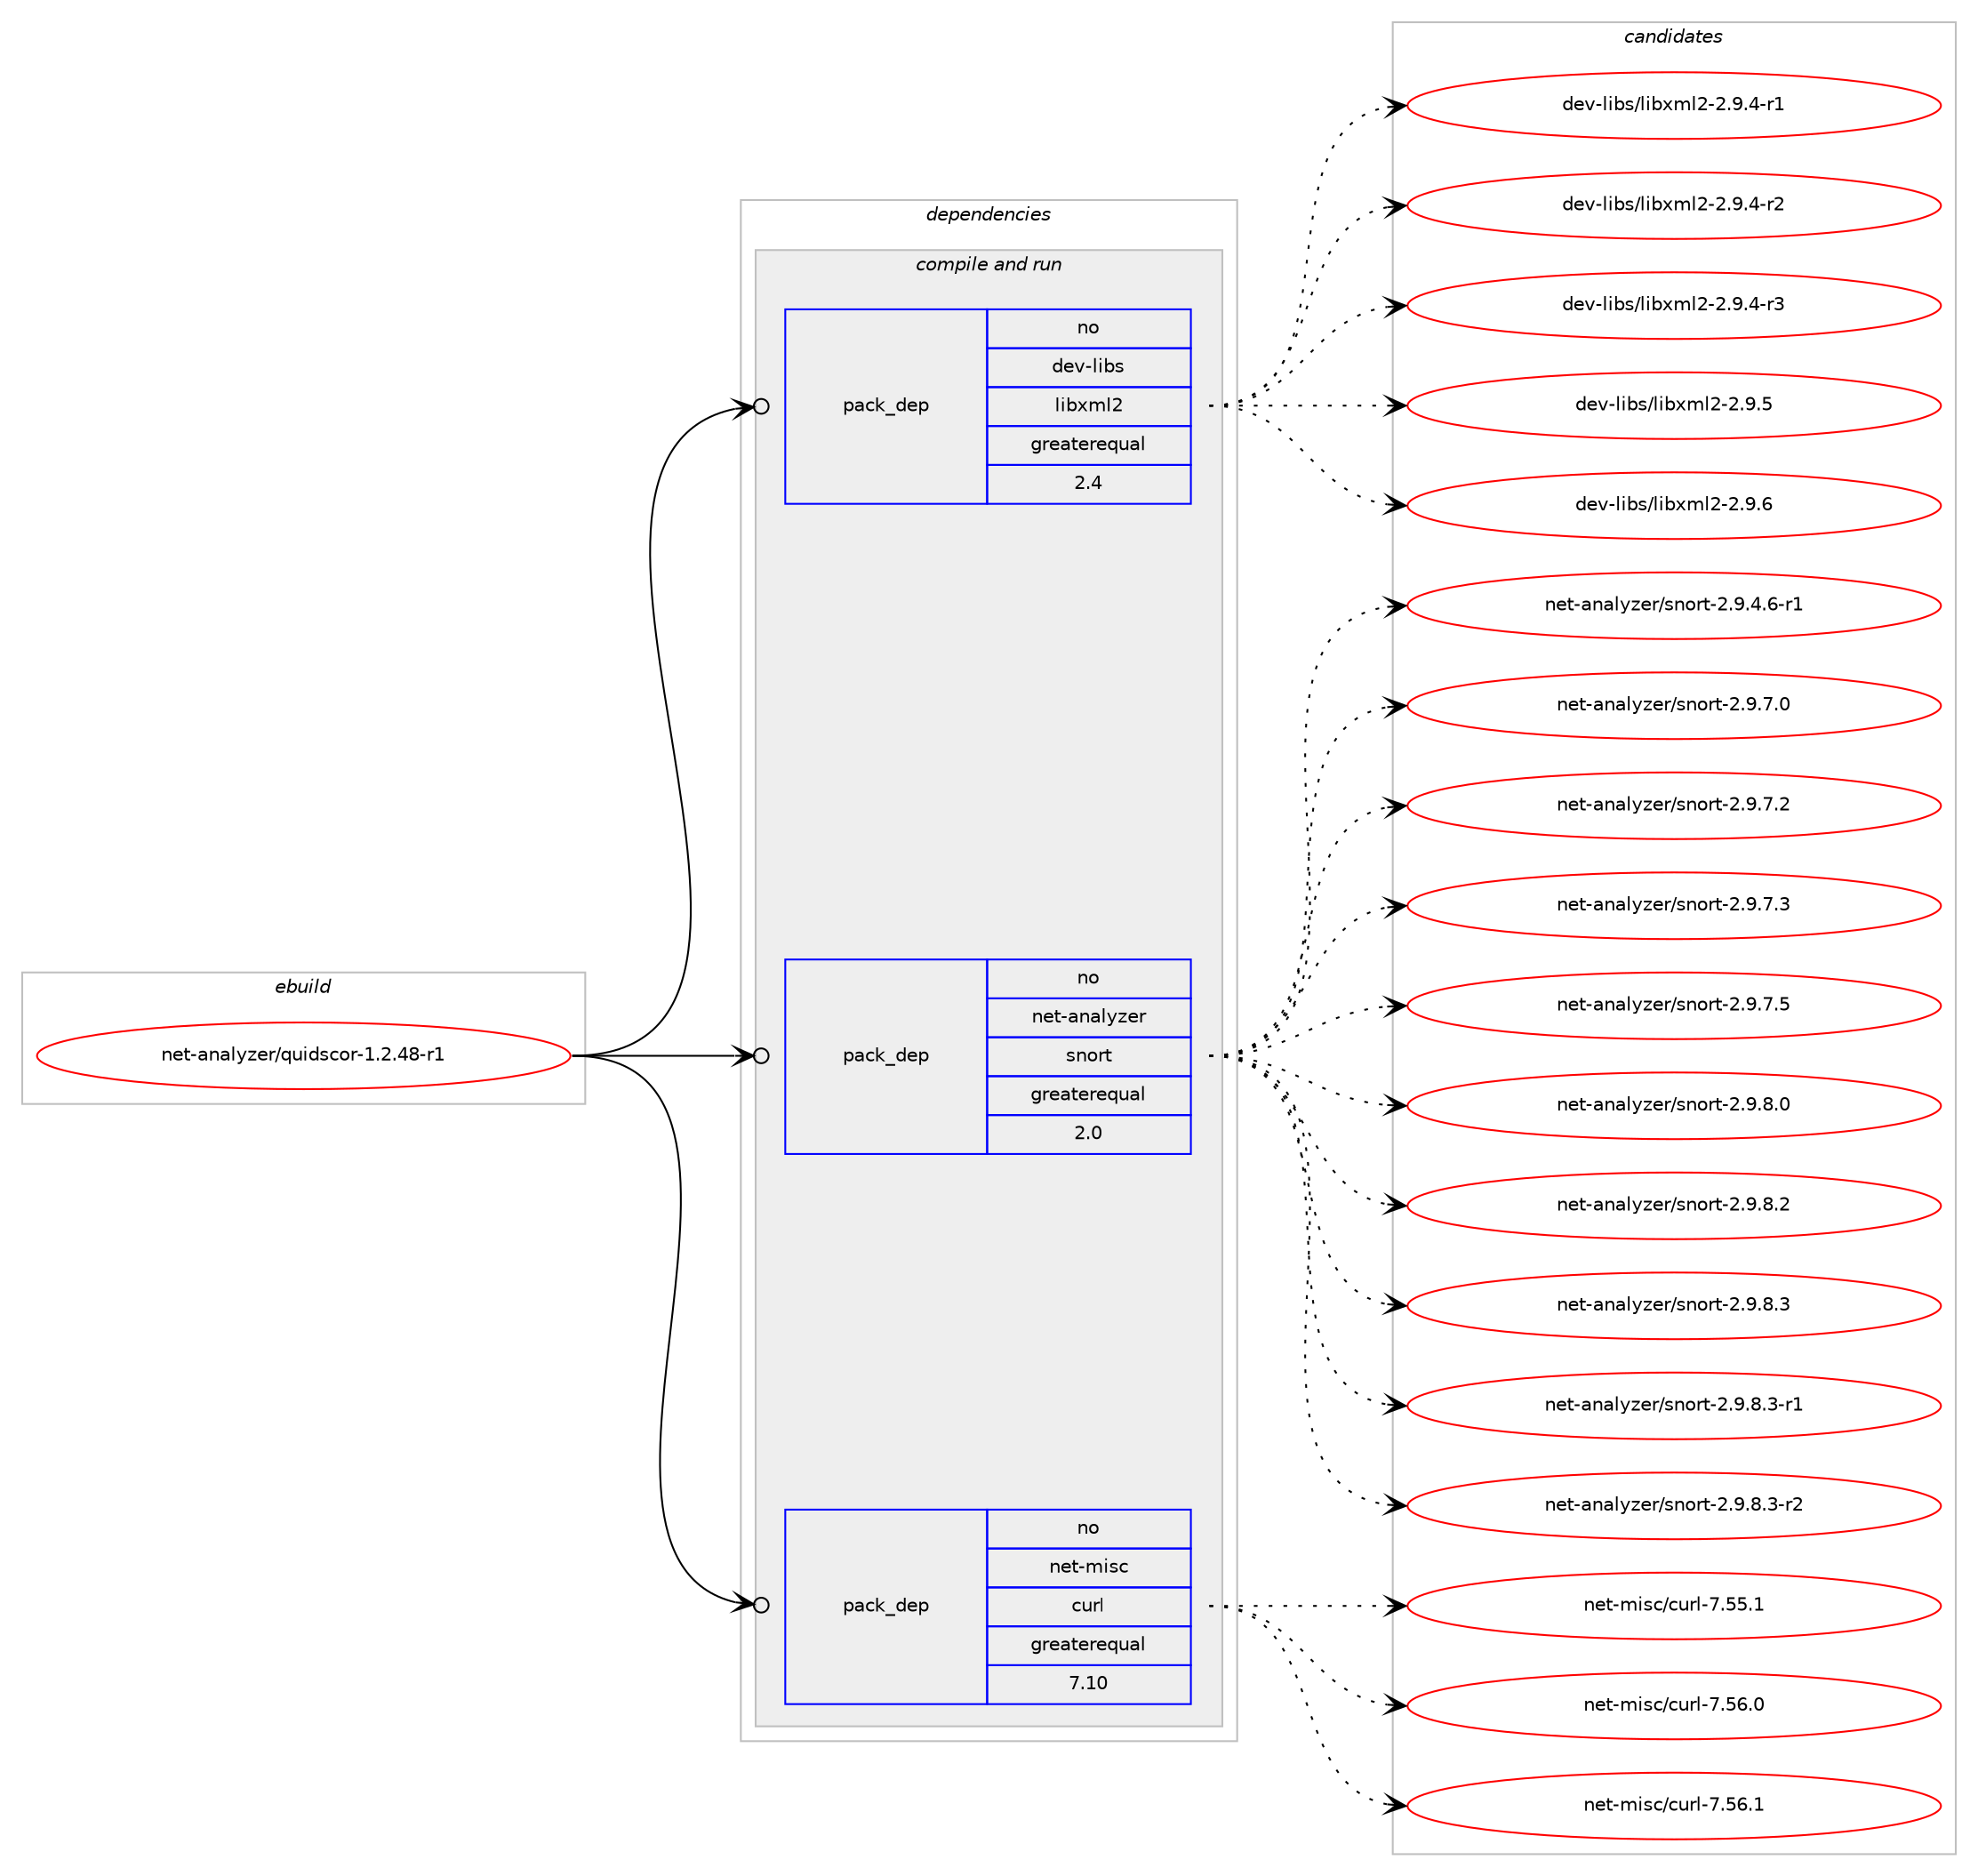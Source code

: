 digraph prolog {

# *************
# Graph options
# *************

newrank=true;
concentrate=true;
compound=true;
graph [rankdir=LR,fontname=Helvetica,fontsize=10,ranksep=1.5];#, ranksep=2.5, nodesep=0.2];
edge  [arrowhead=vee];
node  [fontname=Helvetica,fontsize=10];

# **********
# The ebuild
# **********

subgraph cluster_leftcol {
color=gray;
rank=same;
label=<<i>ebuild</i>>;
id [label="net-analyzer/quidscor-1.2.48-r1", color=red, width=4, href="../net-analyzer/quidscor-1.2.48-r1.svg"];
}

# ****************
# The dependencies
# ****************

subgraph cluster_midcol {
color=gray;
label=<<i>dependencies</i>>;
subgraph cluster_compile {
fillcolor="#eeeeee";
style=filled;
label=<<i>compile</i>>;
}
subgraph cluster_compileandrun {
fillcolor="#eeeeee";
style=filled;
label=<<i>compile and run</i>>;
subgraph pack297038 {
dependency402994 [label=<<TABLE BORDER="0" CELLBORDER="1" CELLSPACING="0" CELLPADDING="4" WIDTH="220"><TR><TD ROWSPAN="6" CELLPADDING="30">pack_dep</TD></TR><TR><TD WIDTH="110">no</TD></TR><TR><TD>dev-libs</TD></TR><TR><TD>libxml2</TD></TR><TR><TD>greaterequal</TD></TR><TR><TD>2.4</TD></TR></TABLE>>, shape=none, color=blue];
}
id:e -> dependency402994:w [weight=20,style="solid",arrowhead="odotvee"];
subgraph pack297039 {
dependency402995 [label=<<TABLE BORDER="0" CELLBORDER="1" CELLSPACING="0" CELLPADDING="4" WIDTH="220"><TR><TD ROWSPAN="6" CELLPADDING="30">pack_dep</TD></TR><TR><TD WIDTH="110">no</TD></TR><TR><TD>net-analyzer</TD></TR><TR><TD>snort</TD></TR><TR><TD>greaterequal</TD></TR><TR><TD>2.0</TD></TR></TABLE>>, shape=none, color=blue];
}
id:e -> dependency402995:w [weight=20,style="solid",arrowhead="odotvee"];
subgraph pack297040 {
dependency402996 [label=<<TABLE BORDER="0" CELLBORDER="1" CELLSPACING="0" CELLPADDING="4" WIDTH="220"><TR><TD ROWSPAN="6" CELLPADDING="30">pack_dep</TD></TR><TR><TD WIDTH="110">no</TD></TR><TR><TD>net-misc</TD></TR><TR><TD>curl</TD></TR><TR><TD>greaterequal</TD></TR><TR><TD>7.10</TD></TR></TABLE>>, shape=none, color=blue];
}
id:e -> dependency402996:w [weight=20,style="solid",arrowhead="odotvee"];
}
subgraph cluster_run {
fillcolor="#eeeeee";
style=filled;
label=<<i>run</i>>;
}
}

# **************
# The candidates
# **************

subgraph cluster_choices {
rank=same;
color=gray;
label=<<i>candidates</i>>;

subgraph choice297038 {
color=black;
nodesep=1;
choice10010111845108105981154710810598120109108504550465746524511449 [label="dev-libs/libxml2-2.9.4-r1", color=red, width=4,href="../dev-libs/libxml2-2.9.4-r1.svg"];
choice10010111845108105981154710810598120109108504550465746524511450 [label="dev-libs/libxml2-2.9.4-r2", color=red, width=4,href="../dev-libs/libxml2-2.9.4-r2.svg"];
choice10010111845108105981154710810598120109108504550465746524511451 [label="dev-libs/libxml2-2.9.4-r3", color=red, width=4,href="../dev-libs/libxml2-2.9.4-r3.svg"];
choice1001011184510810598115471081059812010910850455046574653 [label="dev-libs/libxml2-2.9.5", color=red, width=4,href="../dev-libs/libxml2-2.9.5.svg"];
choice1001011184510810598115471081059812010910850455046574654 [label="dev-libs/libxml2-2.9.6", color=red, width=4,href="../dev-libs/libxml2-2.9.6.svg"];
dependency402994:e -> choice10010111845108105981154710810598120109108504550465746524511449:w [style=dotted,weight="100"];
dependency402994:e -> choice10010111845108105981154710810598120109108504550465746524511450:w [style=dotted,weight="100"];
dependency402994:e -> choice10010111845108105981154710810598120109108504550465746524511451:w [style=dotted,weight="100"];
dependency402994:e -> choice1001011184510810598115471081059812010910850455046574653:w [style=dotted,weight="100"];
dependency402994:e -> choice1001011184510810598115471081059812010910850455046574654:w [style=dotted,weight="100"];
}
subgraph choice297039 {
color=black;
nodesep=1;
choice1101011164597110971081211221011144711511011111411645504657465246544511449 [label="net-analyzer/snort-2.9.4.6-r1", color=red, width=4,href="../net-analyzer/snort-2.9.4.6-r1.svg"];
choice110101116459711097108121122101114471151101111141164550465746554648 [label="net-analyzer/snort-2.9.7.0", color=red, width=4,href="../net-analyzer/snort-2.9.7.0.svg"];
choice110101116459711097108121122101114471151101111141164550465746554650 [label="net-analyzer/snort-2.9.7.2", color=red, width=4,href="../net-analyzer/snort-2.9.7.2.svg"];
choice110101116459711097108121122101114471151101111141164550465746554651 [label="net-analyzer/snort-2.9.7.3", color=red, width=4,href="../net-analyzer/snort-2.9.7.3.svg"];
choice110101116459711097108121122101114471151101111141164550465746554653 [label="net-analyzer/snort-2.9.7.5", color=red, width=4,href="../net-analyzer/snort-2.9.7.5.svg"];
choice110101116459711097108121122101114471151101111141164550465746564648 [label="net-analyzer/snort-2.9.8.0", color=red, width=4,href="../net-analyzer/snort-2.9.8.0.svg"];
choice110101116459711097108121122101114471151101111141164550465746564650 [label="net-analyzer/snort-2.9.8.2", color=red, width=4,href="../net-analyzer/snort-2.9.8.2.svg"];
choice110101116459711097108121122101114471151101111141164550465746564651 [label="net-analyzer/snort-2.9.8.3", color=red, width=4,href="../net-analyzer/snort-2.9.8.3.svg"];
choice1101011164597110971081211221011144711511011111411645504657465646514511449 [label="net-analyzer/snort-2.9.8.3-r1", color=red, width=4,href="../net-analyzer/snort-2.9.8.3-r1.svg"];
choice1101011164597110971081211221011144711511011111411645504657465646514511450 [label="net-analyzer/snort-2.9.8.3-r2", color=red, width=4,href="../net-analyzer/snort-2.9.8.3-r2.svg"];
dependency402995:e -> choice1101011164597110971081211221011144711511011111411645504657465246544511449:w [style=dotted,weight="100"];
dependency402995:e -> choice110101116459711097108121122101114471151101111141164550465746554648:w [style=dotted,weight="100"];
dependency402995:e -> choice110101116459711097108121122101114471151101111141164550465746554650:w [style=dotted,weight="100"];
dependency402995:e -> choice110101116459711097108121122101114471151101111141164550465746554651:w [style=dotted,weight="100"];
dependency402995:e -> choice110101116459711097108121122101114471151101111141164550465746554653:w [style=dotted,weight="100"];
dependency402995:e -> choice110101116459711097108121122101114471151101111141164550465746564648:w [style=dotted,weight="100"];
dependency402995:e -> choice110101116459711097108121122101114471151101111141164550465746564650:w [style=dotted,weight="100"];
dependency402995:e -> choice110101116459711097108121122101114471151101111141164550465746564651:w [style=dotted,weight="100"];
dependency402995:e -> choice1101011164597110971081211221011144711511011111411645504657465646514511449:w [style=dotted,weight="100"];
dependency402995:e -> choice1101011164597110971081211221011144711511011111411645504657465646514511450:w [style=dotted,weight="100"];
}
subgraph choice297040 {
color=black;
nodesep=1;
choice1101011164510910511599479911711410845554653534649 [label="net-misc/curl-7.55.1", color=red, width=4,href="../net-misc/curl-7.55.1.svg"];
choice1101011164510910511599479911711410845554653544648 [label="net-misc/curl-7.56.0", color=red, width=4,href="../net-misc/curl-7.56.0.svg"];
choice1101011164510910511599479911711410845554653544649 [label="net-misc/curl-7.56.1", color=red, width=4,href="../net-misc/curl-7.56.1.svg"];
dependency402996:e -> choice1101011164510910511599479911711410845554653534649:w [style=dotted,weight="100"];
dependency402996:e -> choice1101011164510910511599479911711410845554653544648:w [style=dotted,weight="100"];
dependency402996:e -> choice1101011164510910511599479911711410845554653544649:w [style=dotted,weight="100"];
}
}

}
